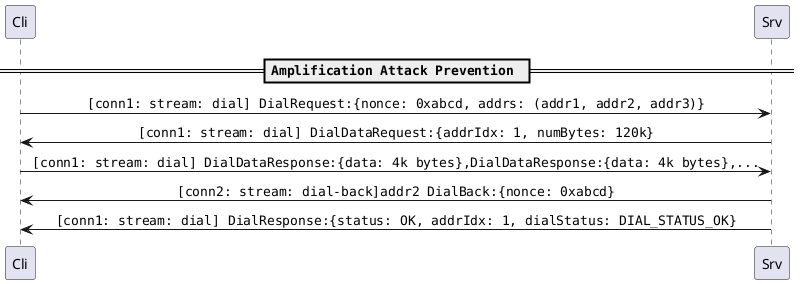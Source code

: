 @startuml
participant Cli
participant Srv

skinparam sequenceMessageAlign center
skinparam defaultFontName monospaced


== Amplification Attack Prevention ==

Cli -> Srv: [conn1: stream: dial] DialRequest:{nonce: 0xabcd, addrs: (addr1, addr2, addr3)}
Srv -> Cli: [conn1: stream: dial] DialDataRequest:{addrIdx: 1, numBytes: 120k}
Cli -> Srv: [conn1: stream: dial] DialDataResponse:{data: 4k bytes},DialDataResponse:{data: 4k bytes},...
Srv -> Cli: [conn2: stream: dial-back]addr2 DialBack:{nonce: 0xabcd}
Srv -> Cli: [conn1: stream: dial] DialResponse:{status: OK, addrIdx: 1, dialStatus: DIAL_STATUS_OK} 
@enduml
